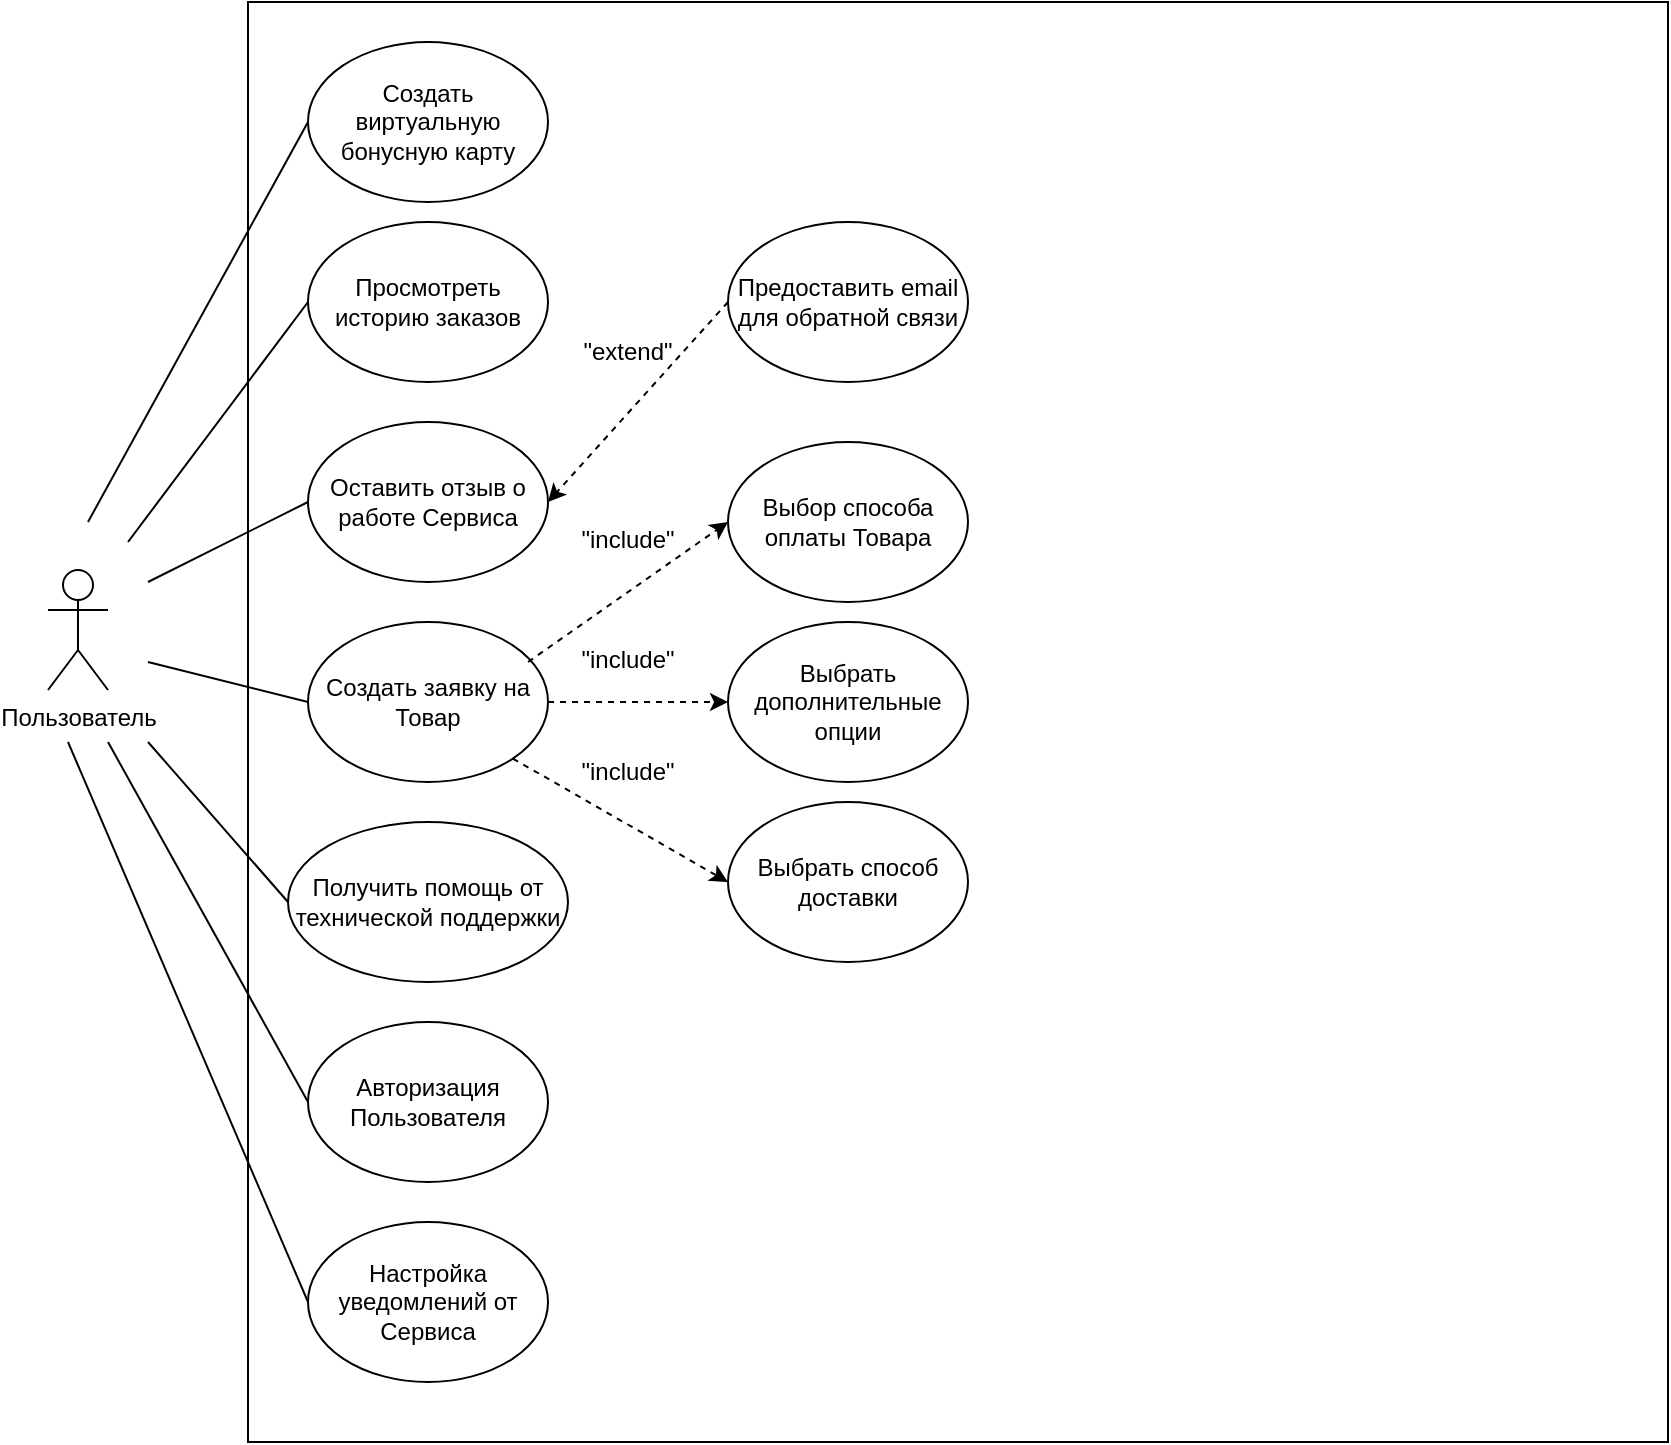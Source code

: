 <mxfile version="24.8.3">
  <diagram id="C5RBs43oDa-KdzZeNtuy" name="Page-1">
    <mxGraphModel dx="794" dy="660" grid="1" gridSize="10" guides="1" tooltips="1" connect="1" arrows="1" fold="1" page="1" pageScale="1" pageWidth="1169" pageHeight="827" math="0" shadow="0">
      <root>
        <mxCell id="WIyWlLk6GJQsqaUBKTNV-0" />
        <mxCell id="WIyWlLk6GJQsqaUBKTNV-1" parent="WIyWlLk6GJQsqaUBKTNV-0" />
        <mxCell id="YXGHm_3vQLwqvM9Ij1ch-1" value="" style="rounded=0;whiteSpace=wrap;html=1;fillColor=none;" vertex="1" parent="WIyWlLk6GJQsqaUBKTNV-1">
          <mxGeometry x="180" y="70" width="710" height="720" as="geometry" />
        </mxCell>
        <mxCell id="4GGu_9tVLiwE7nT8yt3T-21" value="Пользователь" style="shape=umlActor;verticalLabelPosition=bottom;verticalAlign=top;html=1;outlineConnect=0;" parent="WIyWlLk6GJQsqaUBKTNV-1" vertex="1">
          <mxGeometry x="80" y="354" width="30" height="60" as="geometry" />
        </mxCell>
        <mxCell id="4GGu_9tVLiwE7nT8yt3T-55" value="" style="endArrow=classic;html=1;rounded=0;entryX=1;entryY=0.5;entryDx=0;entryDy=0;dashed=1;exitX=0;exitY=0.5;exitDx=0;exitDy=0;" parent="WIyWlLk6GJQsqaUBKTNV-1" target="YXGHm_3vQLwqvM9Ij1ch-2" edge="1" source="YXGHm_3vQLwqvM9Ij1ch-4">
          <mxGeometry width="50" height="50" relative="1" as="geometry">
            <mxPoint x="260" y="240" as="sourcePoint" />
            <mxPoint x="260" y="290" as="targetPoint" />
          </mxGeometry>
        </mxCell>
        <mxCell id="4GGu_9tVLiwE7nT8yt3T-57" value="&quot;extend&quot;" style="text;html=1;align=center;verticalAlign=middle;whiteSpace=wrap;rounded=0;" parent="WIyWlLk6GJQsqaUBKTNV-1" vertex="1">
          <mxGeometry x="340" y="230" width="60" height="30" as="geometry" />
        </mxCell>
        <mxCell id="4GGu_9tVLiwE7nT8yt3T-73" value="&quot;include&quot;" style="text;html=1;align=center;verticalAlign=middle;whiteSpace=wrap;rounded=0;" parent="WIyWlLk6GJQsqaUBKTNV-1" vertex="1">
          <mxGeometry x="340" y="324" width="60" height="30" as="geometry" />
        </mxCell>
        <mxCell id="4GGu_9tVLiwE7nT8yt3T-74" value="&quot;include&quot;" style="text;html=1;align=center;verticalAlign=middle;whiteSpace=wrap;rounded=0;" parent="WIyWlLk6GJQsqaUBKTNV-1" vertex="1">
          <mxGeometry x="340" y="440" width="60" height="30" as="geometry" />
        </mxCell>
        <mxCell id="4GGu_9tVLiwE7nT8yt3T-75" value="&quot;include&quot;" style="text;html=1;align=center;verticalAlign=middle;whiteSpace=wrap;rounded=0;" parent="WIyWlLk6GJQsqaUBKTNV-1" vertex="1">
          <mxGeometry x="340" y="384" width="60" height="30" as="geometry" />
        </mxCell>
        <mxCell id="YXGHm_3vQLwqvM9Ij1ch-2" value="Оставить отзыв о работе Сервиса" style="ellipse;whiteSpace=wrap;html=1;" vertex="1" parent="WIyWlLk6GJQsqaUBKTNV-1">
          <mxGeometry x="210" y="280" width="120" height="80" as="geometry" />
        </mxCell>
        <mxCell id="YXGHm_3vQLwqvM9Ij1ch-3" value="Получить помощь от технической поддержки" style="ellipse;whiteSpace=wrap;html=1;" vertex="1" parent="WIyWlLk6GJQsqaUBKTNV-1">
          <mxGeometry x="200" y="480" width="140" height="80" as="geometry" />
        </mxCell>
        <mxCell id="YXGHm_3vQLwqvM9Ij1ch-4" value="Предоставить email для обратной связи" style="ellipse;whiteSpace=wrap;html=1;" vertex="1" parent="WIyWlLk6GJQsqaUBKTNV-1">
          <mxGeometry x="420" y="180" width="120" height="80" as="geometry" />
        </mxCell>
        <mxCell id="YXGHm_3vQLwqvM9Ij1ch-5" value="" style="endArrow=none;html=1;rounded=0;entryX=0;entryY=0.5;entryDx=0;entryDy=0;" edge="1" parent="WIyWlLk6GJQsqaUBKTNV-1" target="YXGHm_3vQLwqvM9Ij1ch-2">
          <mxGeometry width="50" height="50" relative="1" as="geometry">
            <mxPoint x="130" y="360" as="sourcePoint" />
            <mxPoint x="180" y="310" as="targetPoint" />
          </mxGeometry>
        </mxCell>
        <mxCell id="YXGHm_3vQLwqvM9Ij1ch-8" value="Авторизация Пользователя" style="ellipse;whiteSpace=wrap;html=1;" vertex="1" parent="WIyWlLk6GJQsqaUBKTNV-1">
          <mxGeometry x="210" y="580" width="120" height="80" as="geometry" />
        </mxCell>
        <mxCell id="YXGHm_3vQLwqvM9Ij1ch-10" value="Настройка уведомлений от Сервиса" style="ellipse;whiteSpace=wrap;html=1;" vertex="1" parent="WIyWlLk6GJQsqaUBKTNV-1">
          <mxGeometry x="210" y="680" width="120" height="80" as="geometry" />
        </mxCell>
        <mxCell id="YXGHm_3vQLwqvM9Ij1ch-11" value="" style="endArrow=none;html=1;rounded=0;entryX=0;entryY=0.5;entryDx=0;entryDy=0;" edge="1" parent="WIyWlLk6GJQsqaUBKTNV-1" target="YXGHm_3vQLwqvM9Ij1ch-3">
          <mxGeometry width="50" height="50" relative="1" as="geometry">
            <mxPoint x="130" y="440" as="sourcePoint" />
            <mxPoint x="390" y="470" as="targetPoint" />
          </mxGeometry>
        </mxCell>
        <mxCell id="YXGHm_3vQLwqvM9Ij1ch-12" value="" style="endArrow=none;html=1;rounded=0;exitX=0;exitY=0.5;exitDx=0;exitDy=0;" edge="1" parent="WIyWlLk6GJQsqaUBKTNV-1" source="YXGHm_3vQLwqvM9Ij1ch-8">
          <mxGeometry width="50" height="50" relative="1" as="geometry">
            <mxPoint x="340" y="520" as="sourcePoint" />
            <mxPoint x="110" y="440" as="targetPoint" />
          </mxGeometry>
        </mxCell>
        <mxCell id="YXGHm_3vQLwqvM9Ij1ch-13" value="" style="endArrow=none;html=1;rounded=0;exitX=0;exitY=0.5;exitDx=0;exitDy=0;" edge="1" parent="WIyWlLk6GJQsqaUBKTNV-1" source="YXGHm_3vQLwqvM9Ij1ch-10">
          <mxGeometry width="50" height="50" relative="1" as="geometry">
            <mxPoint x="340" y="520" as="sourcePoint" />
            <mxPoint x="90" y="440" as="targetPoint" />
          </mxGeometry>
        </mxCell>
        <mxCell id="YXGHm_3vQLwqvM9Ij1ch-14" value="Создать заявку на Товар" style="ellipse;whiteSpace=wrap;html=1;" vertex="1" parent="WIyWlLk6GJQsqaUBKTNV-1">
          <mxGeometry x="210" y="380" width="120" height="80" as="geometry" />
        </mxCell>
        <mxCell id="YXGHm_3vQLwqvM9Ij1ch-15" value="" style="endArrow=none;html=1;rounded=0;exitX=0;exitY=0.5;exitDx=0;exitDy=0;" edge="1" parent="WIyWlLk6GJQsqaUBKTNV-1" source="YXGHm_3vQLwqvM9Ij1ch-14">
          <mxGeometry width="50" height="50" relative="1" as="geometry">
            <mxPoint x="340" y="520" as="sourcePoint" />
            <mxPoint x="130" y="400" as="targetPoint" />
          </mxGeometry>
        </mxCell>
        <mxCell id="YXGHm_3vQLwqvM9Ij1ch-16" value="Просмотреть историю заказов" style="ellipse;whiteSpace=wrap;html=1;" vertex="1" parent="WIyWlLk6GJQsqaUBKTNV-1">
          <mxGeometry x="210" y="180" width="120" height="80" as="geometry" />
        </mxCell>
        <mxCell id="YXGHm_3vQLwqvM9Ij1ch-17" value="Создать виртуальную бонусную карту" style="ellipse;whiteSpace=wrap;html=1;" vertex="1" parent="WIyWlLk6GJQsqaUBKTNV-1">
          <mxGeometry x="210" y="90" width="120" height="80" as="geometry" />
        </mxCell>
        <mxCell id="YXGHm_3vQLwqvM9Ij1ch-18" value="" style="endArrow=none;html=1;rounded=0;entryX=0;entryY=0.5;entryDx=0;entryDy=0;" edge="1" parent="WIyWlLk6GJQsqaUBKTNV-1" target="YXGHm_3vQLwqvM9Ij1ch-16">
          <mxGeometry width="50" height="50" relative="1" as="geometry">
            <mxPoint x="120" y="340" as="sourcePoint" />
            <mxPoint x="390" y="270" as="targetPoint" />
          </mxGeometry>
        </mxCell>
        <mxCell id="YXGHm_3vQLwqvM9Ij1ch-19" value="" style="endArrow=none;html=1;rounded=0;entryX=0;entryY=0.5;entryDx=0;entryDy=0;" edge="1" parent="WIyWlLk6GJQsqaUBKTNV-1" target="YXGHm_3vQLwqvM9Ij1ch-17">
          <mxGeometry width="50" height="50" relative="1" as="geometry">
            <mxPoint x="100" y="330" as="sourcePoint" />
            <mxPoint x="390" y="270" as="targetPoint" />
          </mxGeometry>
        </mxCell>
        <mxCell id="YXGHm_3vQLwqvM9Ij1ch-20" value="Выбор способа оплаты Товара" style="ellipse;whiteSpace=wrap;html=1;" vertex="1" parent="WIyWlLk6GJQsqaUBKTNV-1">
          <mxGeometry x="420" y="290" width="120" height="80" as="geometry" />
        </mxCell>
        <mxCell id="YXGHm_3vQLwqvM9Ij1ch-21" value="Выбрать дополнительные опции" style="ellipse;whiteSpace=wrap;html=1;" vertex="1" parent="WIyWlLk6GJQsqaUBKTNV-1">
          <mxGeometry x="420" y="380" width="120" height="80" as="geometry" />
        </mxCell>
        <mxCell id="YXGHm_3vQLwqvM9Ij1ch-22" value="Выбрать способ доставки" style="ellipse;whiteSpace=wrap;html=1;" vertex="1" parent="WIyWlLk6GJQsqaUBKTNV-1">
          <mxGeometry x="420" y="470" width="120" height="80" as="geometry" />
        </mxCell>
        <mxCell id="YXGHm_3vQLwqvM9Ij1ch-23" value="" style="endArrow=classic;html=1;rounded=0;entryX=0;entryY=0.5;entryDx=0;entryDy=0;exitX=0.917;exitY=0.25;exitDx=0;exitDy=0;exitPerimeter=0;dashed=1;" edge="1" parent="WIyWlLk6GJQsqaUBKTNV-1" source="YXGHm_3vQLwqvM9Ij1ch-14" target="YXGHm_3vQLwqvM9Ij1ch-20">
          <mxGeometry width="50" height="50" relative="1" as="geometry">
            <mxPoint x="420" y="520" as="sourcePoint" />
            <mxPoint x="470" y="470" as="targetPoint" />
          </mxGeometry>
        </mxCell>
        <mxCell id="YXGHm_3vQLwqvM9Ij1ch-24" value="" style="endArrow=classic;html=1;rounded=0;entryX=0;entryY=0.5;entryDx=0;entryDy=0;exitX=1;exitY=0.5;exitDx=0;exitDy=0;dashed=1;" edge="1" parent="WIyWlLk6GJQsqaUBKTNV-1" source="YXGHm_3vQLwqvM9Ij1ch-14" target="YXGHm_3vQLwqvM9Ij1ch-21">
          <mxGeometry width="50" height="50" relative="1" as="geometry">
            <mxPoint x="330" y="410" as="sourcePoint" />
            <mxPoint x="390" y="340" as="targetPoint" />
          </mxGeometry>
        </mxCell>
        <mxCell id="YXGHm_3vQLwqvM9Ij1ch-25" value="" style="endArrow=classic;html=1;rounded=0;entryX=0;entryY=0.5;entryDx=0;entryDy=0;exitX=1;exitY=1;exitDx=0;exitDy=0;dashed=1;" edge="1" parent="WIyWlLk6GJQsqaUBKTNV-1" source="YXGHm_3vQLwqvM9Ij1ch-14" target="YXGHm_3vQLwqvM9Ij1ch-22">
          <mxGeometry width="50" height="50" relative="1" as="geometry">
            <mxPoint x="340" y="420" as="sourcePoint" />
            <mxPoint x="400" y="350" as="targetPoint" />
          </mxGeometry>
        </mxCell>
      </root>
    </mxGraphModel>
  </diagram>
</mxfile>
